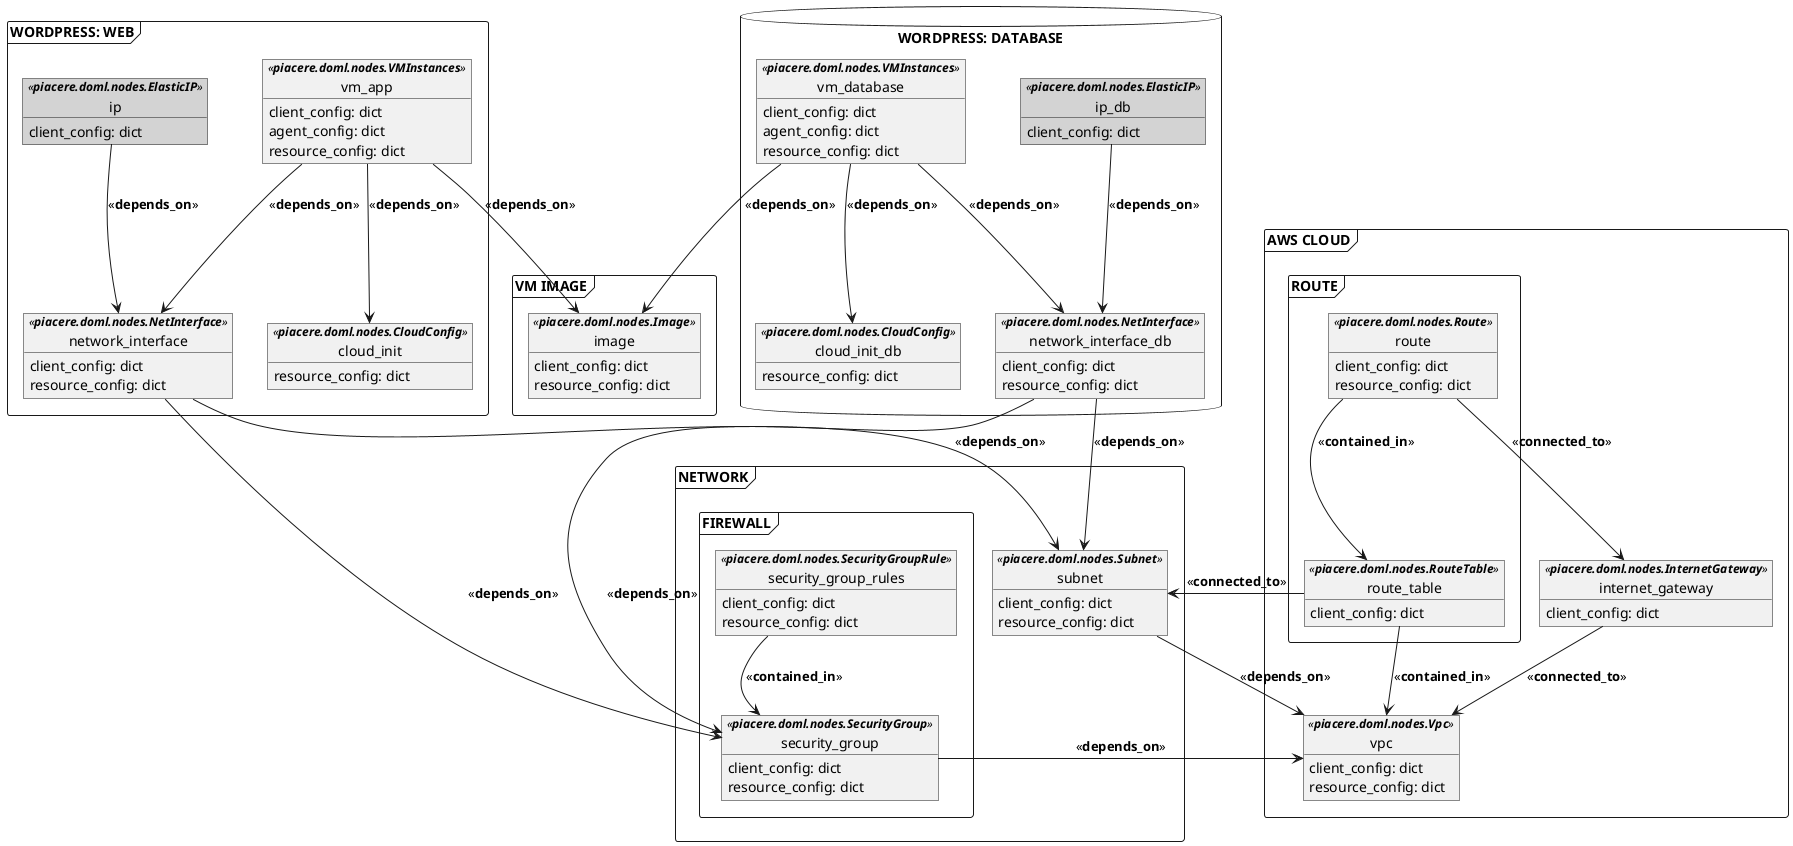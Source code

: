 @startuml piacere_doml_wp_application

' Design Configuration
skinparam monochrome true
skinparam tabSize 2

package "VM IMAGE" <<Frame>> {

    object "image" as ami <<**piacere.doml.nodes.Image**>> {
        client_config: dict
        resource_config: dict
    }
}

package "AWS CLOUD" <<Frame>> {

    package "ROUTE" <<Frame>> {
    
        object "route" as route <<**piacere.doml.nodes.Route**>> {
            client_config: dict
            resource_config: dict
        }
        
        object "route_table" as route_table <<**piacere.doml.nodes.RouteTable**>> {
            client_config: dict
        }
    
        route --> route_table : <<**contained_in**>>
    }
    
    object "internet_gateway" as internet_gateway <<**piacere.doml.nodes.InternetGateway**>> {
        client_config: dict
    }

    object "vpc" as vpc <<**piacere.doml.nodes.Vpc**>> {
        client_config: dict
        resource_config: dict
    }

    internet_gateway --> vpc : <<**connected_to**>>
}

package "NETWORK" <<Frame>> {

    package "FIREWALL" <<Frame>> {
    
        object "security_group_rules" as security_group_rules <<**piacere.doml.nodes.SecurityGroupRule**>> {
            client_config: dict
            resource_config: dict
        }
        
        object "security_group" as security_group <<**piacere.doml.nodes.SecurityGroup**>> {
            client_config: dict
            resource_config: dict
        }
    
        security_group_rules --> security_group : <<**contained_in**>>
    }

    object "subnet" as subnet <<**piacere.doml.nodes.Subnet**>> {
        client_config: dict
        resource_config: dict
    }
}


'together {

package "WORDPRESS: WEB" <<Frame>> {

    object "vm_app" as vm <<**piacere.doml.nodes.VMInstances**>> {
        client_config: dict
        agent_config: dict
        resource_config: dict
    }
    
    object "cloud_init" as cloud_init <<**piacere.doml.nodes.CloudConfig**>> {
        resource_config: dict
    }
    
    object "network_interface" as network_interface <<**piacere.doml.nodes.NetInterface**>> {
        client_config: dict
        resource_config: dict
    }

    object "ip" as ip <<**piacere.doml.nodes.ElasticIP**>> #lightgray {
        client_config: dict
    }
    
    vm --> ami : <<**depends_on**>>
    vm --> network_interface : <<**depends_on**>>
    vm --> cloud_init : <<**depends_on**>>
    
    ip --> network_interface : <<**depends_on**>>
    
    network_interface --> security_group : <<**depends_on**>>
    network_interface --> subnet : <<**depends_on**>>
}

package "WORDPRESS: DATABASE" <<Database>> {

    object "vm_database" as vm_database <<**piacere.doml.nodes.VMInstances**>> {
        client_config: dict
        agent_config: dict
        resource_config: dict
    }
    
    object "cloud_init_db" as cloud_init_db <<**piacere.doml.nodes.CloudConfig**>> {
        resource_config: dict
    }
    
    object "network_interface_db" as network_interface_db <<**piacere.doml.nodes.NetInterface**>> {
        client_config: dict
        resource_config: dict
    }
    
    object "ip_db" as ip_db <<**piacere.doml.nodes.ElasticIP**>> #lightgray {
        client_config: dict
    }

    vm_database --> ami : <<**depends_on**>>
    vm_database --> network_interface_db : <<**depends_on**>>
    vm_database --> cloud_init_db : <<**depends_on**>>
    
    ip_db --> network_interface_db : <<**depends_on**>>
    
    network_interface_db --> security_group : <<**depends_on**>>
    network_interface_db --> subnet : <<**depends_on**>>
}

'}


security_group --> vpc : <<**depends_on**>>

route --> internet_gateway : <<**connected_to**>>

route_table --> vpc : <<**contained_in**>>

'route_table --------> subnet : <<**connected_to**>>
route_table --> subnet : <<**connected_to**>>

subnet --> vpc : <<**depends_on**>>

@enduml

